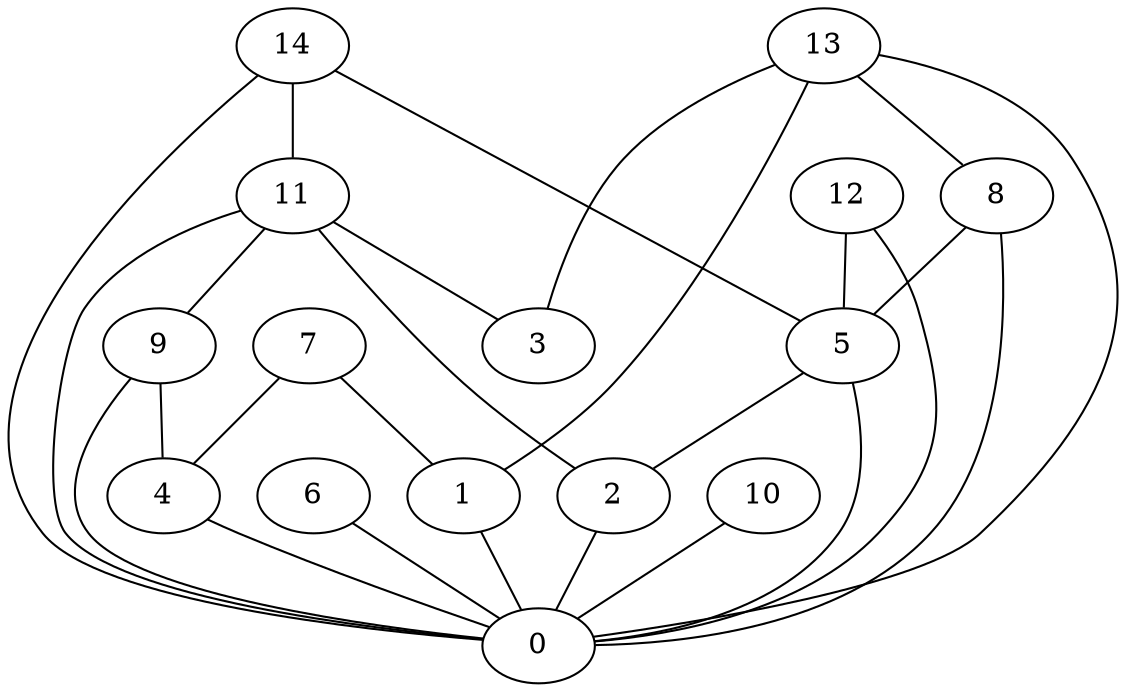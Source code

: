 digraph "sensornet-topology" {
label = "";
rankdir="BT";"0"->"1" [arrowhead = "both"] 
"0"->"2" [arrowhead = "both"] 
"0"->"4" [arrowhead = "both"] 
"0"->"5" [arrowhead = "both"] 
"0"->"6" [arrowhead = "both"] 
"0"->"8" [arrowhead = "both"] 
"0"->"9" [arrowhead = "both"] 
"0"->"10" [arrowhead = "both"] 
"0"->"11" [arrowhead = "both"] 
"0"->"12" [arrowhead = "both"] 
"0"->"13" [arrowhead = "both"] 
"0"->"14" [arrowhead = "both"] 
"1"->"7" [arrowhead = "both"] 
"1"->"13" [arrowhead = "both"] 
"2"->"5" [arrowhead = "both"] 
"2"->"11" [arrowhead = "both"] 
"3"->"11" [arrowhead = "both"] 
"3"->"13" [arrowhead = "both"] 
"4"->"7" [arrowhead = "both"] 
"4"->"9" [arrowhead = "both"] 
"5"->"8" [arrowhead = "both"] 
"5"->"12" [arrowhead = "both"] 
"5"->"14" [arrowhead = "both"] 
"8"->"13" [arrowhead = "both"] 
"9"->"11" [arrowhead = "both"] 
"11"->"14" [arrowhead = "both"] 
}